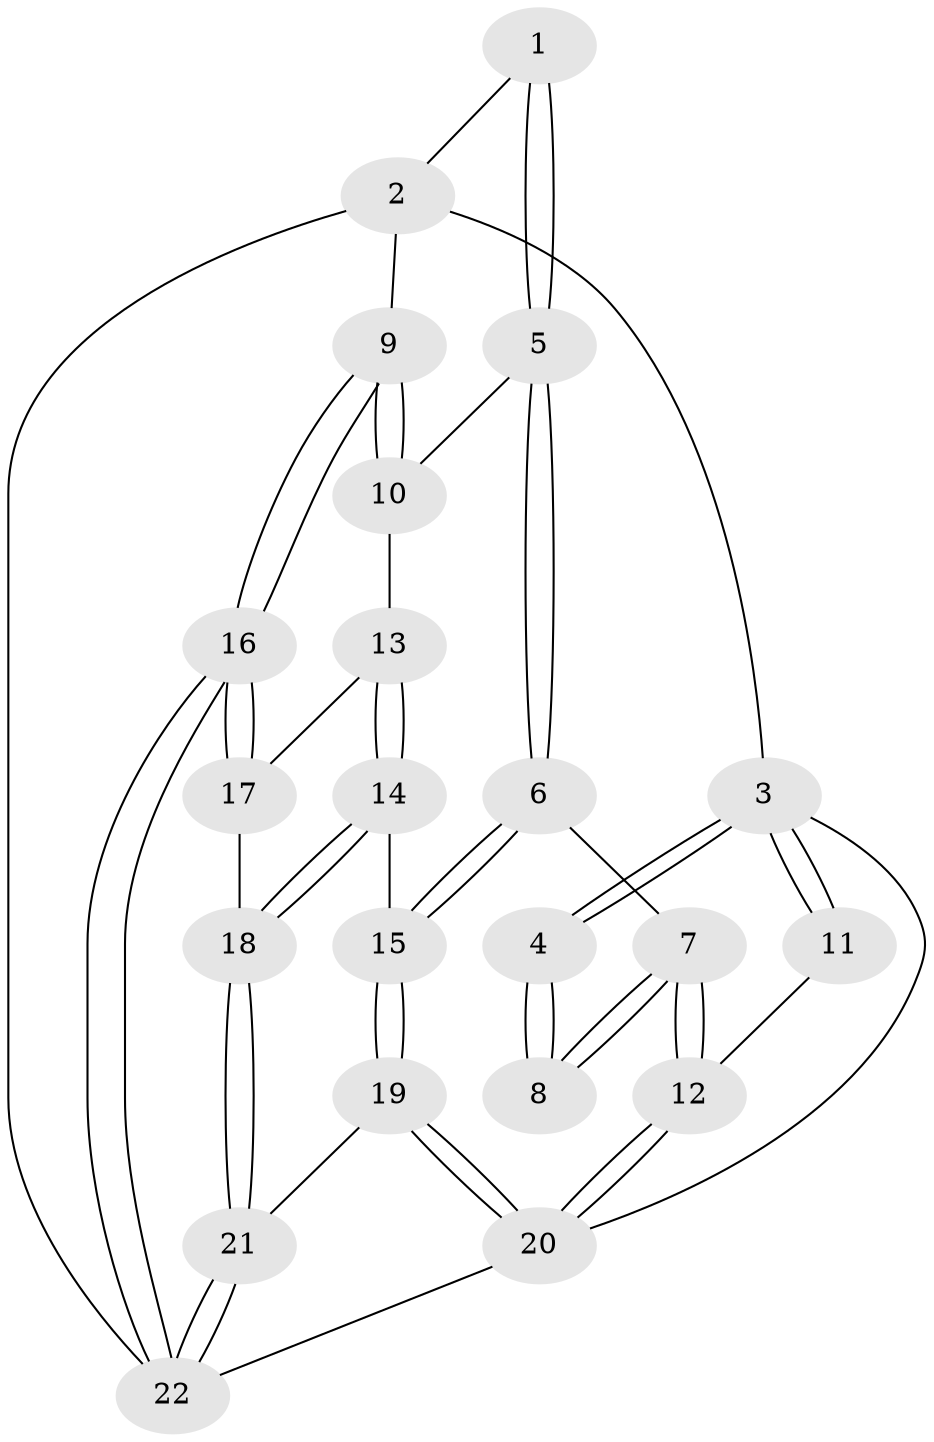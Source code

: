 // Generated by graph-tools (version 1.1) at 2025/46/02/15/25 05:46:28]
// undirected, 22 vertices, 52 edges
graph export_dot {
graph [start="1"]
  node [color=gray90,style=filled];
  1 [pos="+0.8392087281310258+0.07641151663791632"];
  2 [pos="+1+0"];
  3 [pos="+0+0"];
  4 [pos="+0.5419060422148774+0"];
  5 [pos="+0.7327907375581205+0.3195651326411482"];
  6 [pos="+0.3844727077051211+0.5156400469014044"];
  7 [pos="+0.36765264698168965+0.512186626262093"];
  8 [pos="+0.2837238044521433+0.3128042300462251"];
  9 [pos="+1+0.6144963185219995"];
  10 [pos="+0.8024016996833044+0.4502077136580944"];
  11 [pos="+0+0"];
  12 [pos="+0.013612821325996177+0.7802931363520269"];
  13 [pos="+0.7943375214060161+0.5574599741035846"];
  14 [pos="+0.729568585820974+0.6918952658151195"];
  15 [pos="+0.49546337253020584+0.6449404175210488"];
  16 [pos="+1+0.6685253524994148"];
  17 [pos="+0.9902308369891314+0.6810978010218205"];
  18 [pos="+0.7755456078381351+0.750723547672154"];
  19 [pos="+0.5405097922906285+1"];
  20 [pos="+0+1"];
  21 [pos="+0.7783247547370208+1"];
  22 [pos="+1+1"];
  1 -- 2;
  1 -- 5;
  1 -- 5;
  2 -- 3;
  2 -- 9;
  2 -- 22;
  3 -- 4;
  3 -- 4;
  3 -- 11;
  3 -- 11;
  3 -- 20;
  4 -- 8;
  4 -- 8;
  5 -- 6;
  5 -- 6;
  5 -- 10;
  6 -- 7;
  6 -- 15;
  6 -- 15;
  7 -- 8;
  7 -- 8;
  7 -- 12;
  7 -- 12;
  9 -- 10;
  9 -- 10;
  9 -- 16;
  9 -- 16;
  10 -- 13;
  11 -- 12;
  12 -- 20;
  12 -- 20;
  13 -- 14;
  13 -- 14;
  13 -- 17;
  14 -- 15;
  14 -- 18;
  14 -- 18;
  15 -- 19;
  15 -- 19;
  16 -- 17;
  16 -- 17;
  16 -- 22;
  16 -- 22;
  17 -- 18;
  18 -- 21;
  18 -- 21;
  19 -- 20;
  19 -- 20;
  19 -- 21;
  20 -- 22;
  21 -- 22;
  21 -- 22;
}
